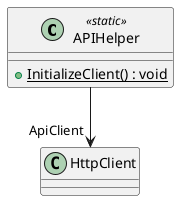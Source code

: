 @startuml
class APIHelper <<static>> {
    + {static} InitializeClient() : void
}
APIHelper --> "ApiClient" HttpClient
@enduml
